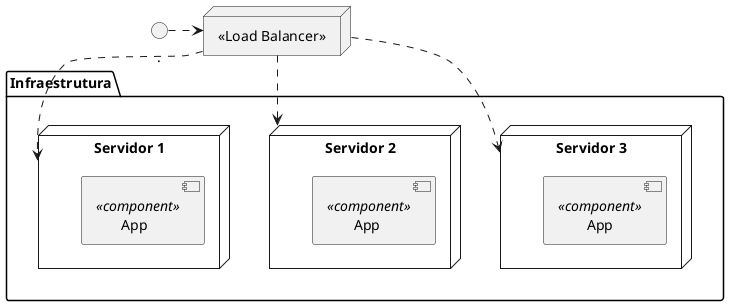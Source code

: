@startuml canary-before

top to bottom direction


node "<<Load Balancer>>" as LB {
}

folder "Infraestrutura" as I {
  node "Servidor 3" as S3 {
    component "App" <<component>> { 
    }
  }
  node "Servidor 2" as S2 {
    component "App " <<component>> { 
    }
  }
  node "Servidor 1" as S1 {
    component "App  " <<component>> { 
    }
  }
}

..> LB 

LB ..> S1
LB ..> S2
LB ..> S3

@enduml
